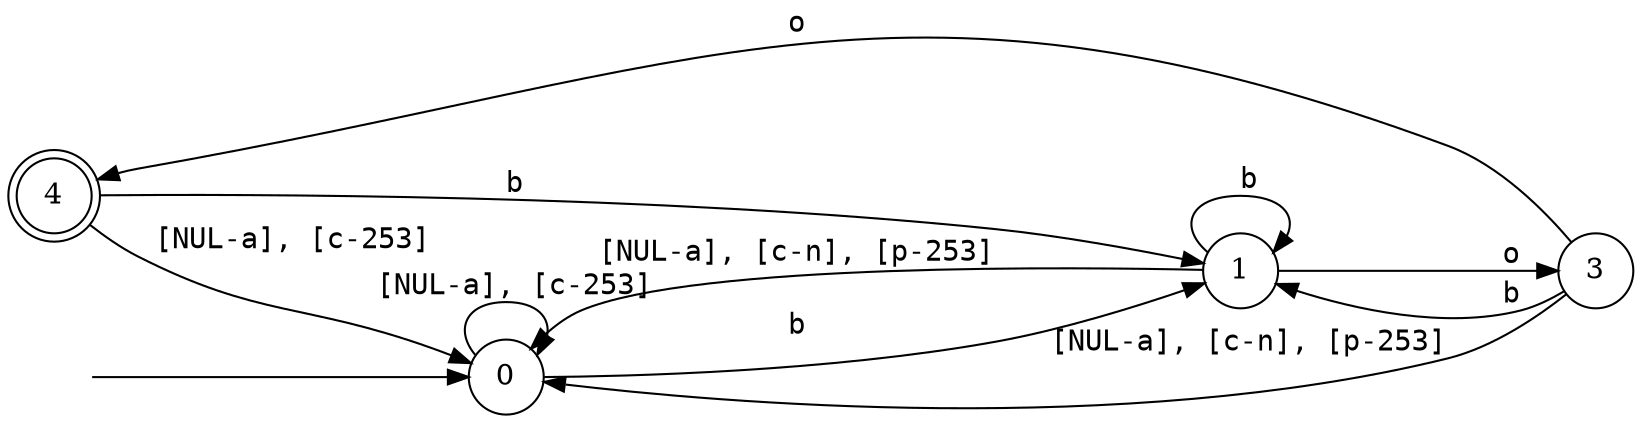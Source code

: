 digraph MONA_DFA {
 rankdir = LR;
  center = true;
 size = "700.5,1000.5";
 edge [fontname = Courier];
 node [height = .5, width = .5];
 node [shape = doublecircle]; 4;
 node [shape = circle]; 0; 1; 3;
 node [shape = box];
 init [shape = plaintext, label = ""];
 init -> 0;
 0 -> 0 [label=" [NUL-a], [c-253]"];
 0 -> 1 [label=" b"];
 1 -> 0 [label=" [NUL-a], [c-n], [p-253]\n"];
 1 -> 1 [label=" b"];
 1 -> 3 [label=" o"];
 3 -> 0 [label=" [NUL-a], [c-n], [p-253]\n"];
 3 -> 1 [label=" b"];
 3 -> 4 [label=" o"];
 4 -> 0 [label=" [NUL-a], [c-253]"];
 4 -> 1 [label=" b"];
}
